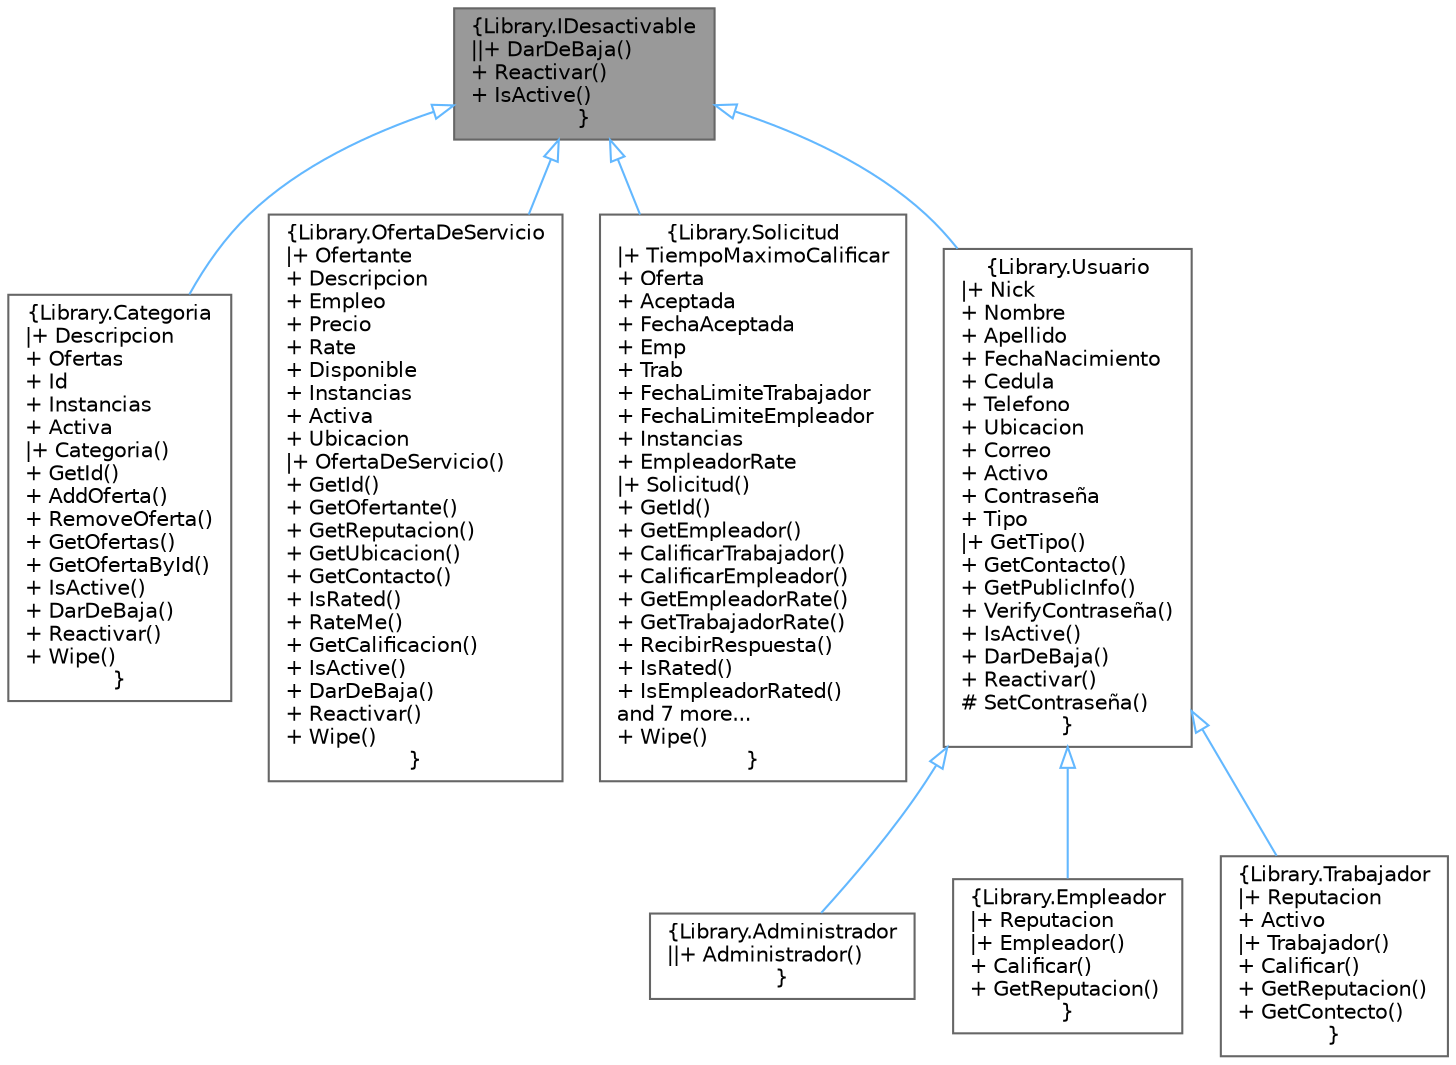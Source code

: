 digraph "Library.IDesactivable"
{
 // INTERACTIVE_SVG=YES
 // LATEX_PDF_SIZE
  bgcolor="transparent";
  edge [fontname=Helvetica,fontsize=10,labelfontname=Helvetica,labelfontsize=10];
  node [fontname=Helvetica,fontsize=10,shape=box,height=0.2,width=0.4];
  Node1 [label="{Library.IDesactivable\n||+ DarDeBaja()\l+ Reactivar()\l+ IsActive()\l}",height=0.2,width=0.4,color="gray40", fillcolor="grey60", style="filled", fontcolor="black",tooltip="Interfaz para el manejo de actividad de un usuario, una categoría, etc."];
  Node1 -> Node2 [dir="back",color="steelblue1",style="solid",arrowtail="onormal"];
  Node2 [label="{Library.Categoria\n|+ Descripcion\l+ Ofertas\l+ Id\l+ Instancias\l+ Activa\l|+ Categoria()\l+ GetId()\l+ AddOferta()\l+ RemoveOferta()\l+ GetOfertas()\l+ GetOfertaById()\l+ IsActive()\l+ DarDeBaja()\l+ Reactivar()\l+ Wipe()\l}",height=0.2,width=0.4,color="gray40", fillcolor="white", style="filled",URL="$classLibrary_1_1Categoria.html",tooltip="Clase para conocer y agregar categorias de ofertas de servicio."];
  Node1 -> Node3 [dir="back",color="steelblue1",style="solid",arrowtail="onormal"];
  Node3 [label="{Library.OfertaDeServicio\n|+ Ofertante\l+ Descripcion\l+ Empleo\l+ Precio\l+ Rate\l+ Disponible\l+ Instancias\l+ Activa\l+ Ubicacion\l|+ OfertaDeServicio()\l+ GetId()\l+ GetOfertante()\l+ GetReputacion()\l+ GetUbicacion()\l+ GetContacto()\l+ IsRated()\l+ RateMe()\l+ GetCalificacion()\l+ IsActive()\l+ DarDeBaja()\l+ Reactivar()\l+ Wipe()\l}",height=0.2,width=0.4,color="gray40", fillcolor="white", style="filled",URL="$classLibrary_1_1OfertaDeServicio.html",tooltip="Clase que representa una oferta de servicio"];
  Node1 -> Node4 [dir="back",color="steelblue1",style="solid",arrowtail="onormal"];
  Node4 [label="{Library.Solicitud\n|+ TiempoMaximoCalificar\l+ Oferta\l+ Aceptada\l+ FechaAceptada\l+ Emp\l+ Trab\l+ FechaLimiteTrabajador\l+ FechaLimiteEmpleador\l+ Instancias\l+ EmpleadorRate\l|+ Solicitud()\l+ GetId()\l+ GetEmpleador()\l+ CalificarTrabajador()\l+ CalificarEmpleador()\l+ GetEmpleadorRate()\l+ GetTrabajadorRate()\l+ RecibirRespuesta()\l+ IsRated()\l+ IsEmpleadorRated()\land 7 more...\l+ Wipe()\l}",height=0.2,width=0.4,color="gray40", fillcolor="white", style="filled",URL="$classLibrary_1_1Solicitud.html",tooltip="Clase Solicitud para iniciar una OfertaDeServicio."];
  Node1 -> Node5 [dir="back",color="steelblue1",style="solid",arrowtail="onormal"];
  Node5 [label="{Library.Usuario\n|+ Nick\l+ Nombre\l+ Apellido\l+ FechaNacimiento\l+ Cedula\l+ Telefono\l+ Ubicacion\l+ Correo\l+ Activo\l+ Contraseña\l+ Tipo\l|+ GetTipo()\l+ GetContacto()\l+ GetPublicInfo()\l+ VerifyContraseña()\l+ IsActive()\l+ DarDeBaja()\l+ Reactivar()\l# SetContraseña()\l}",height=0.2,width=0.4,color="gray40", fillcolor="white", style="filled",URL="$classLibrary_1_1Usuario.html",tooltip="Clase abstracta Usuario para que luego hereden Administrador, Trabajador y Empleador."];
  Node5 -> Node6 [dir="back",color="steelblue1",style="solid",arrowtail="onormal"];
  Node6 [label="{Library.Administrador\n||+ Administrador()\l}",height=0.2,width=0.4,color="gray40", fillcolor="white", style="filled",URL="$classLibrary_1_1Administrador.html",tooltip="Clase Administrador que hereda de Usuario."];
  Node5 -> Node7 [dir="back",color="steelblue1",style="solid",arrowtail="onormal"];
  Node7 [label="{Library.Empleador\n|+ Reputacion\l|+ Empleador()\l+ Calificar()\l+ GetReputacion()\l}",height=0.2,width=0.4,color="gray40", fillcolor="white", style="filled",URL="$classLibrary_1_1Empleador.html",tooltip="Clase Empleador que hereda de Usuario."];
  Node5 -> Node8 [dir="back",color="steelblue1",style="solid",arrowtail="onormal"];
  Node8 [label="{Library.Trabajador\n|+ Reputacion\l+ Activo\l|+ Trabajador()\l+ Calificar()\l+ GetReputacion()\l+ GetContecto()\l}",height=0.2,width=0.4,color="gray40", fillcolor="white", style="filled",URL="$classLibrary_1_1Trabajador.html",tooltip="Clase que hereda de ."];
}
